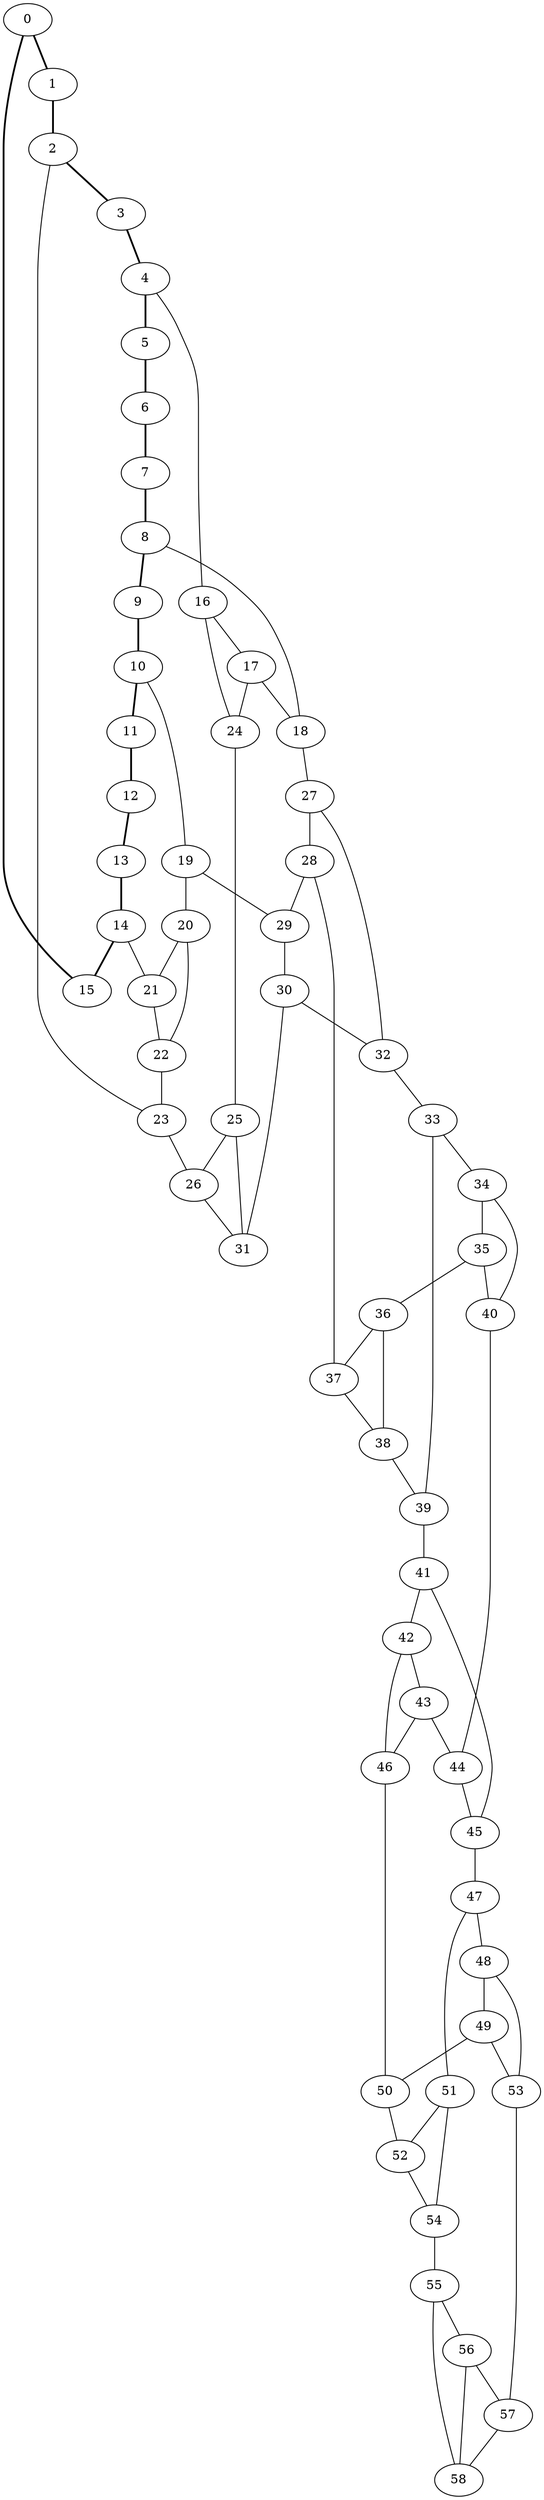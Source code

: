//Inside of this graph isn't 3-connected
graph G {
0 [ pos = " 15.00,0.00!" ];
0 -- 1[style=bold];
0 -- 15[style=bold];
1 [ pos = " 13.86,5.74!" ];
1 -- 2[style=bold];
2 [ pos = " 10.61,10.61!" ];
2 -- 3[style=bold];
2 -- 23;
3 [ pos = " 5.74,13.86!" ];
3 -- 4[style=bold];
4 [ pos = " 0.00,15.00!" ];
4 -- 5[style=bold];
4 -- 16;
5 [ pos = " -5.74,13.86!" ];
5 -- 6[style=bold];
6 [ pos = " -10.61,10.61!" ];
6 -- 7[style=bold];
7 [ pos = " -13.86,5.74!" ];
7 -- 8[style=bold];
8 [ pos = " -15.00,0.00!" ];
8 -- 9[style=bold];
8 -- 18;
9 [ pos = " -13.86,-5.74!" ];
9 -- 10[style=bold];
10 [ pos = " -10.61,-10.61!" ];
10 -- 11[style=bold];
10 -- 19;
11 [ pos = " -5.74,-13.86!" ];
11 -- 12[style=bold];
12 [ pos = " 0.00,-15.00!" ];
12 -- 13[style=bold];
13 [ pos = " 5.74,-13.86!" ];
13 -- 14[style=bold];
14 [ pos = " 10.61,-10.61!" ];
14 -- 15[style=bold];
14 -- 21;
15 [ pos = " 13.86,-5.74!" ];
16 -- 17;
16 -- 24;
17 -- 18;
17 -- 24;
18 -- 27;
19 -- 20;
19 -- 29;
20 -- 21;
20 -- 22;
21 -- 22;
22 -- 23;
23 -- 26;
24 -- 25;
25 -- 26;
25 -- 31;
26 -- 31;
27 -- 28;
27 -- 32;
28 -- 29;
28 -- 37;
29 -- 30;
30 -- 31;
30 -- 32;
32 -- 33;
33 -- 34;
33 -- 39;
34 -- 35;
34 -- 40;
35 -- 36;
35 -- 40;
36 -- 37;
36 -- 38;
37 -- 38;
38 -- 39;
39 -- 41;
40 -- 44;
41 -- 42;
41 -- 45;
42 -- 43;
42 -- 46;
43 -- 44;
43 -- 46;
44 -- 45;
45 -- 47;
46 -- 50;
47 -- 48;
47 -- 51;
48 -- 49;
48 -- 53;
49 -- 50;
49 -- 53;
50 -- 52;
51 -- 52;
51 -- 54;
52 -- 54;
53 -- 57;
54 -- 55;
55 -- 56;
55 -- 58;
56 -- 57;
56 -- 58;
57 -- 58;
}
